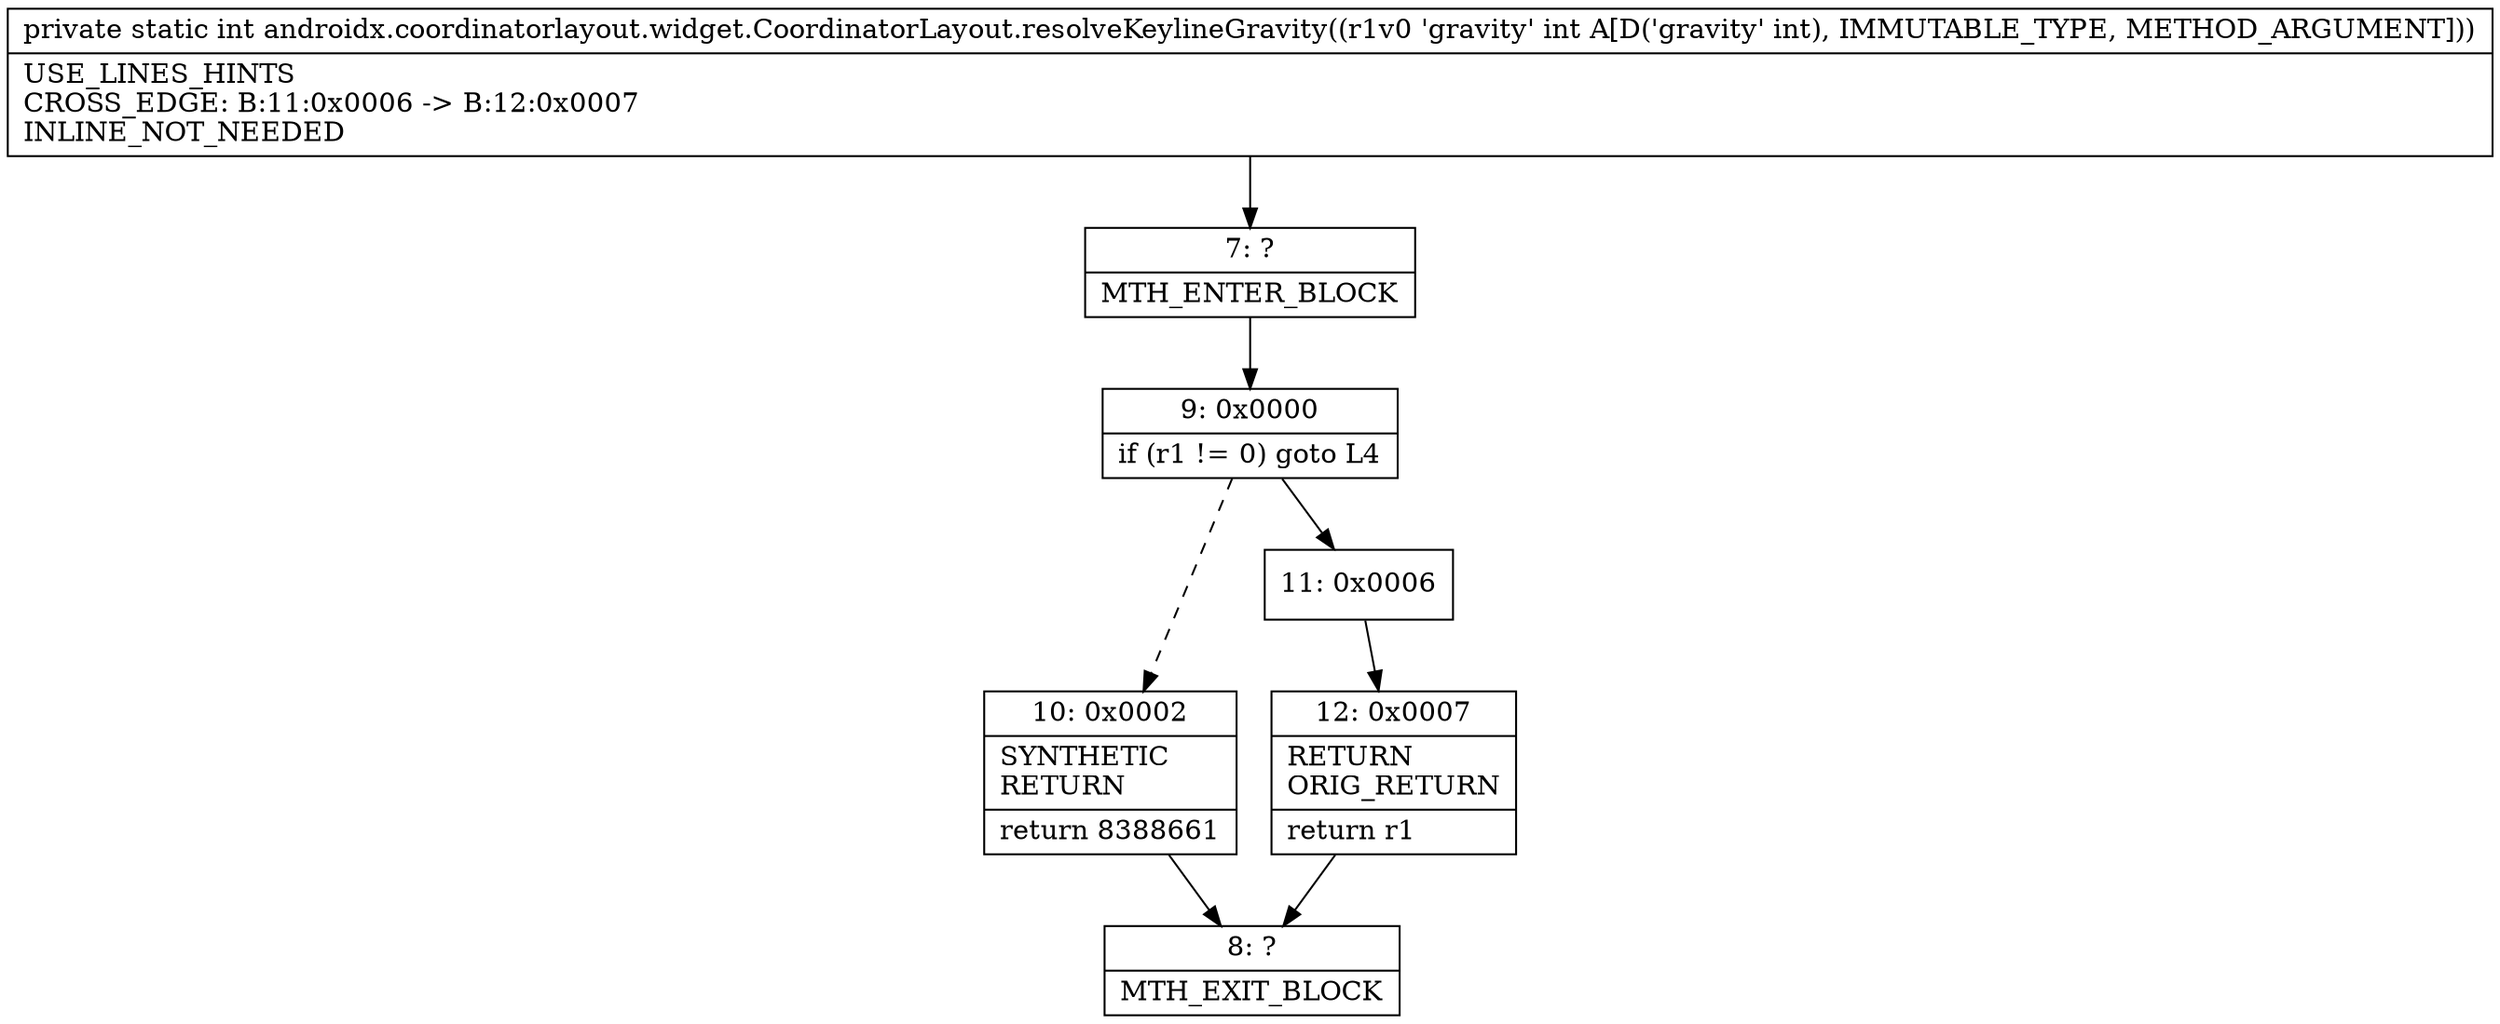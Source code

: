 digraph "CFG forandroidx.coordinatorlayout.widget.CoordinatorLayout.resolveKeylineGravity(I)I" {
Node_7 [shape=record,label="{7\:\ ?|MTH_ENTER_BLOCK\l}"];
Node_9 [shape=record,label="{9\:\ 0x0000|if (r1 != 0) goto L4\l}"];
Node_10 [shape=record,label="{10\:\ 0x0002|SYNTHETIC\lRETURN\l|return 8388661\l}"];
Node_8 [shape=record,label="{8\:\ ?|MTH_EXIT_BLOCK\l}"];
Node_11 [shape=record,label="{11\:\ 0x0006}"];
Node_12 [shape=record,label="{12\:\ 0x0007|RETURN\lORIG_RETURN\l|return r1\l}"];
MethodNode[shape=record,label="{private static int androidx.coordinatorlayout.widget.CoordinatorLayout.resolveKeylineGravity((r1v0 'gravity' int A[D('gravity' int), IMMUTABLE_TYPE, METHOD_ARGUMENT]))  | USE_LINES_HINTS\lCROSS_EDGE: B:11:0x0006 \-\> B:12:0x0007\lINLINE_NOT_NEEDED\l}"];
MethodNode -> Node_7;Node_7 -> Node_9;
Node_9 -> Node_10[style=dashed];
Node_9 -> Node_11;
Node_10 -> Node_8;
Node_11 -> Node_12;
Node_12 -> Node_8;
}

